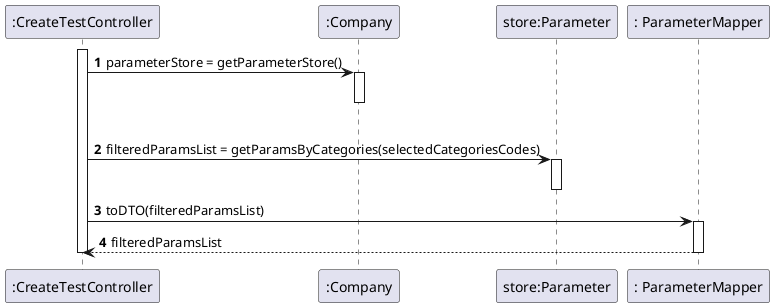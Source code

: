 @startuml
'https://plantuml.com/sequence-diagram
autonumber

participant ":CreateTestController" as CTRL
participant ":Company" as PLAT
participant "store:Parameter" as PARAM_STORE
participant ": ParameterMapper" as PARAM_MAPPER

activate CTRL
CTRL -> PLAT : parameterStore = getParameterStore()
activate PLAT
|||
deactivate PLAT

CTRL -> PARAM_STORE : filteredParamsList = getParamsByCategories(selectedCategoriesCodes)
activate PARAM_STORE
deactivate PARAM_STORE



CTRL -> PARAM_MAPPER : toDTO(filteredParamsList)
activate PARAM_MAPPER
PARAM_MAPPER --> CTRL : filteredParamsList
deactivate PARAM_MAPPER
deactivate CTRL



@enduml